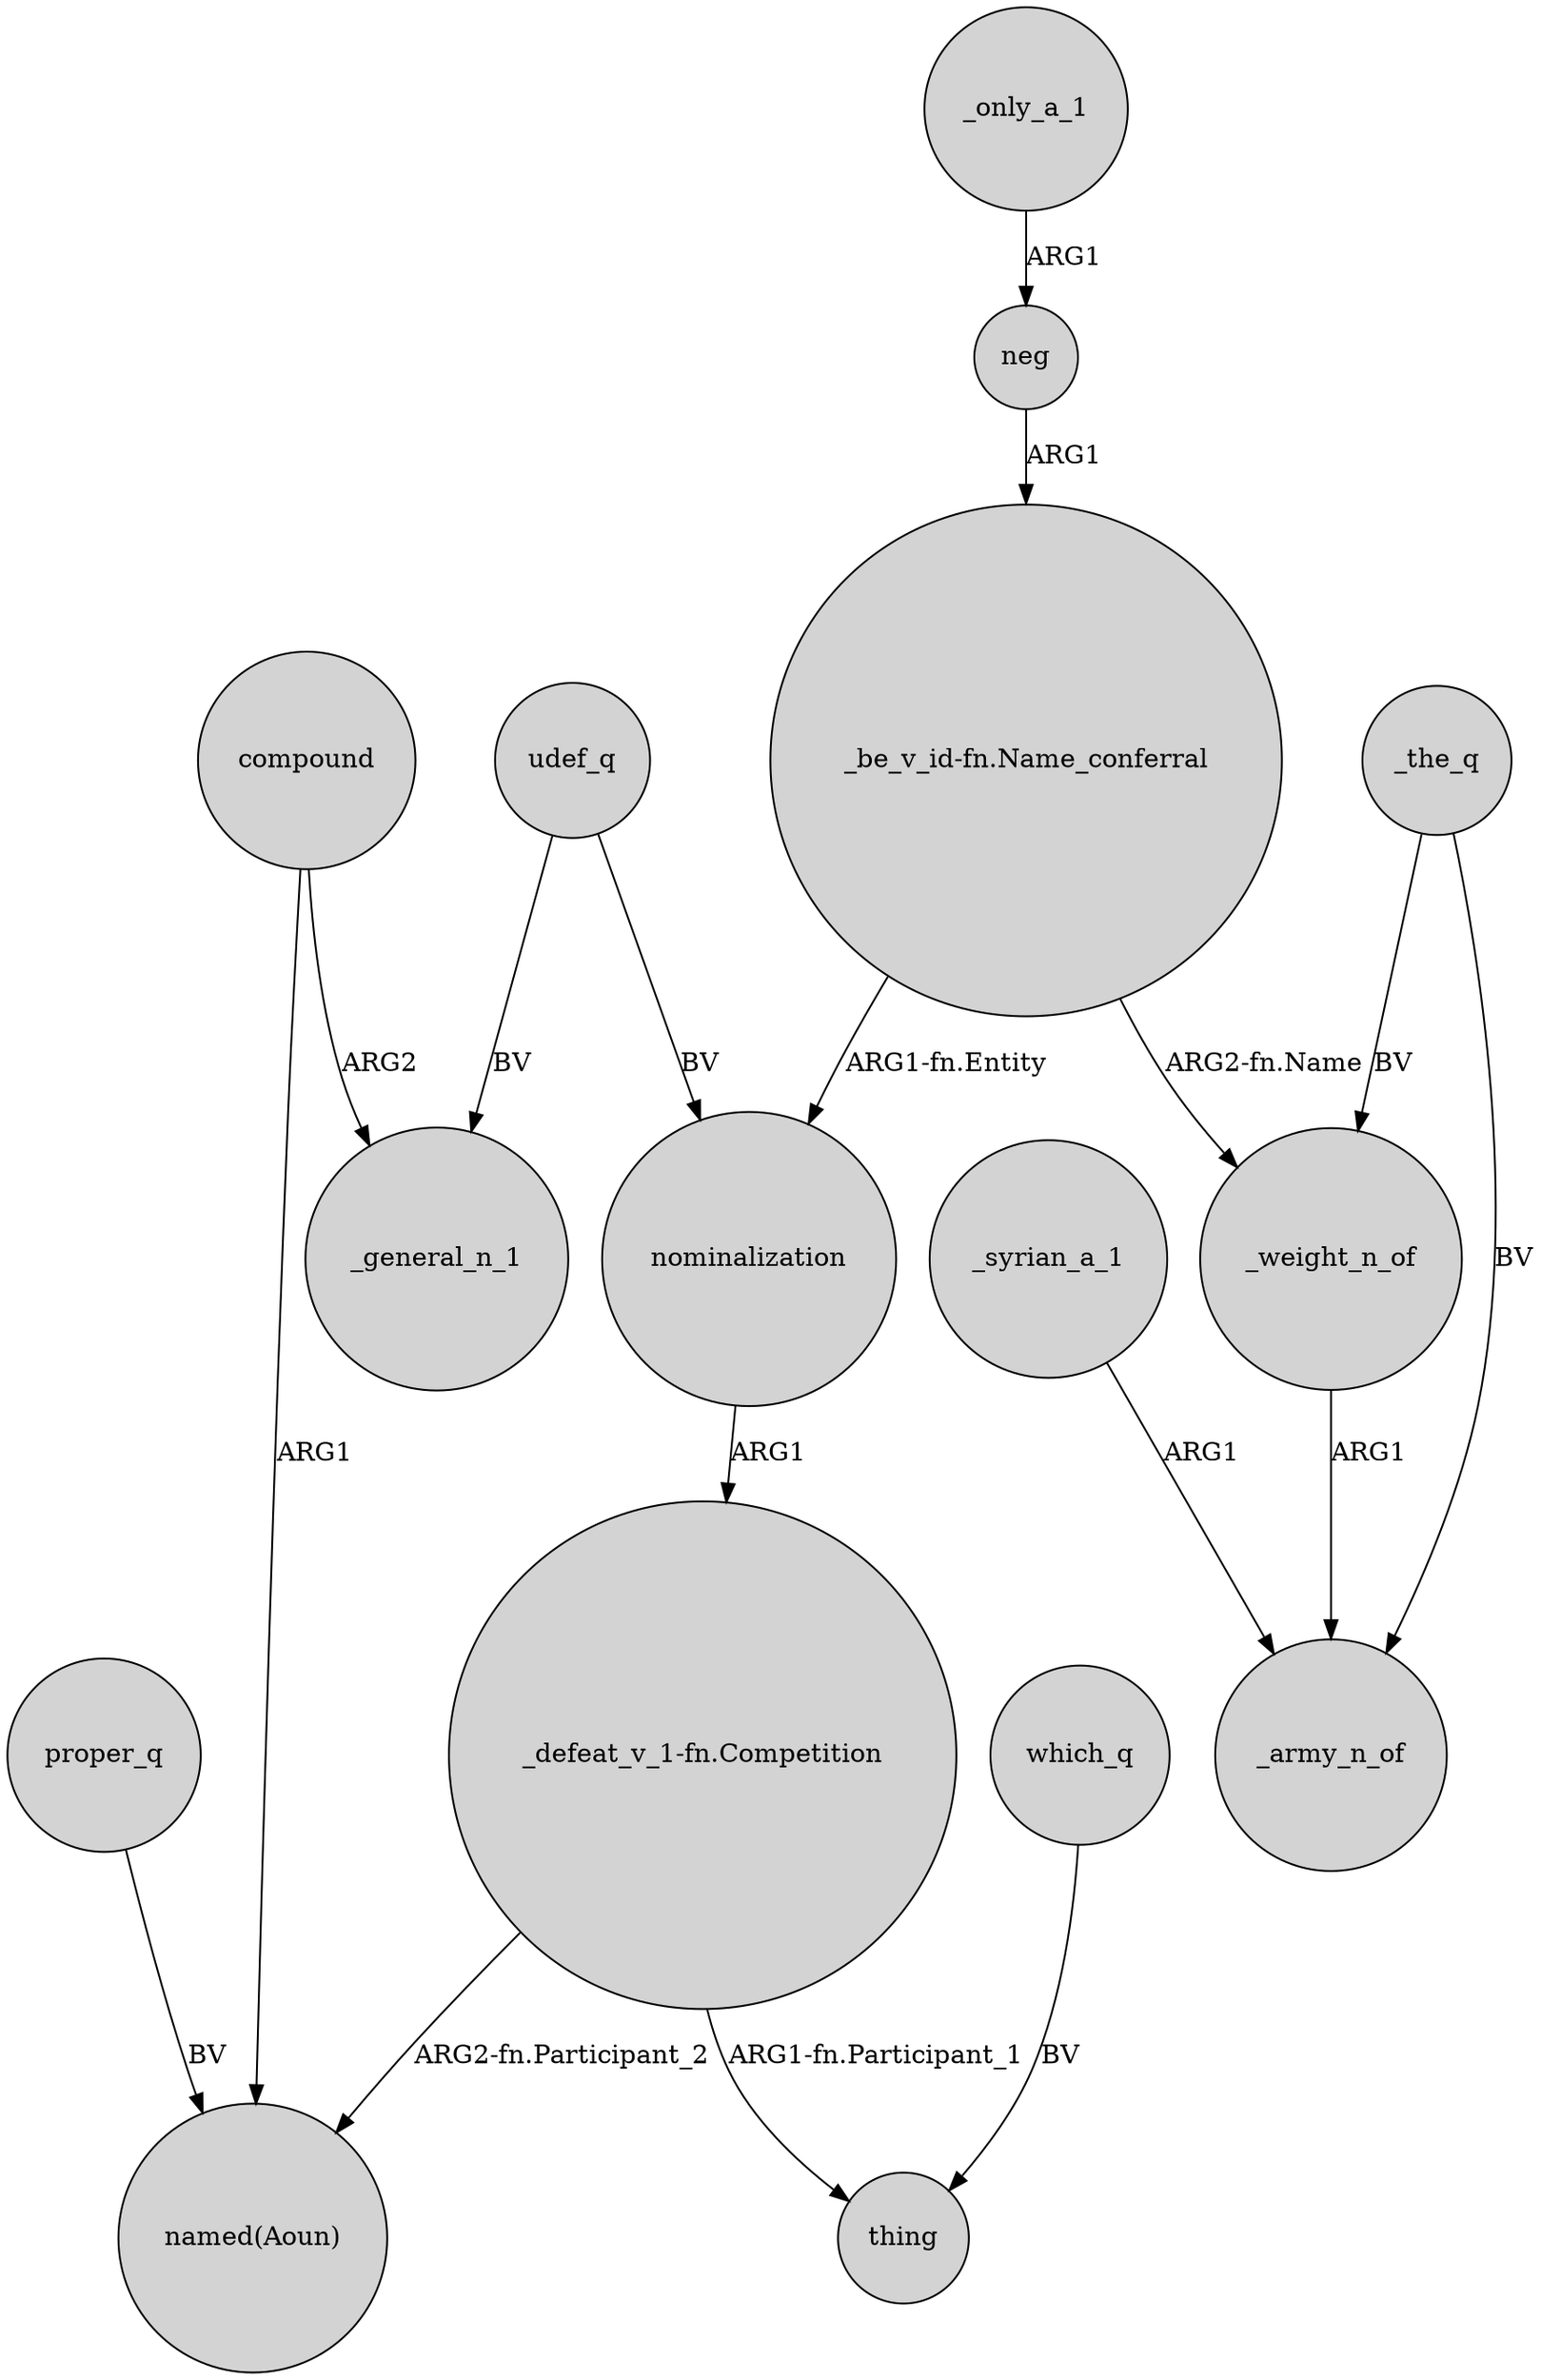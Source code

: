 digraph {
	node [shape=circle style=filled]
	nominalization -> "_defeat_v_1-fn.Competition" [label=ARG1]
	proper_q -> "named(Aoun)" [label=BV]
	"_defeat_v_1-fn.Competition" -> "named(Aoun)" [label="ARG2-fn.Participant_2"]
	_the_q -> _army_n_of [label=BV]
	compound -> "named(Aoun)" [label=ARG1]
	_the_q -> _weight_n_of [label=BV]
	which_q -> thing [label=BV]
	_weight_n_of -> _army_n_of [label=ARG1]
	compound -> _general_n_1 [label=ARG2]
	_only_a_1 -> neg [label=ARG1]
	"_defeat_v_1-fn.Competition" -> thing [label="ARG1-fn.Participant_1"]
	udef_q -> _general_n_1 [label=BV]
	neg -> "_be_v_id-fn.Name_conferral" [label=ARG1]
	"_be_v_id-fn.Name_conferral" -> nominalization [label="ARG1-fn.Entity"]
	_syrian_a_1 -> _army_n_of [label=ARG1]
	"_be_v_id-fn.Name_conferral" -> _weight_n_of [label="ARG2-fn.Name"]
	udef_q -> nominalization [label=BV]
}
